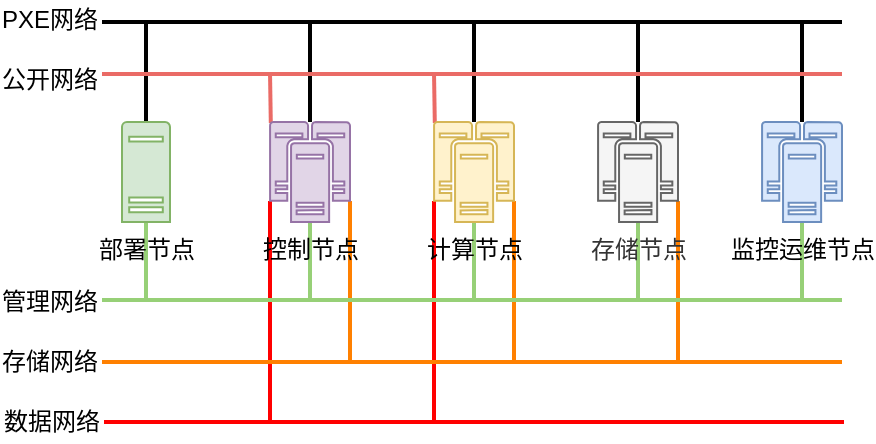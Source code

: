 <mxfile version="10.6.1" type="github"><diagram name="Page-1" id="bfe91b75-5d2c-26a0-9c1d-138518896778"><mxGraphModel dx="758" dy="515" grid="1" gridSize="10" guides="1" tooltips="1" connect="1" arrows="1" fold="1" page="1" pageScale="1" pageWidth="1100" pageHeight="850" background="#ffffff" math="0" shadow="0"><root><mxCell id="0"/><mxCell id="1" parent="0"/><mxCell id="MQb6lEQilxz1ghQQAApS-12" style="rounded=0;orthogonalLoop=1;jettySize=auto;html=1;exitX=0.5;exitY=0;exitDx=0;exitDy=0;exitPerimeter=0;strokeWidth=2;startArrow=none;startFill=0;endArrow=none;endFill=0;" edge="1" parent="1" source="MQb6lEQilxz1ghQQAApS-1"><mxGeometry relative="1" as="geometry"><mxPoint x="132" y="160" as="targetPoint"/></mxGeometry></mxCell><mxCell id="MQb6lEQilxz1ghQQAApS-20" style="edgeStyle=none;rounded=0;orthogonalLoop=1;jettySize=auto;html=1;exitX=0.5;exitY=1;exitDx=0;exitDy=0;exitPerimeter=0;startArrow=none;startFill=0;endArrow=none;endFill=0;strokeColor=#97D077;strokeWidth=2;" edge="1" parent="1" source="MQb6lEQilxz1ghQQAApS-1"><mxGeometry relative="1" as="geometry"><mxPoint x="132" y="300" as="targetPoint"/></mxGeometry></mxCell><mxCell id="MQb6lEQilxz1ghQQAApS-1" value="部署节点" style="shadow=0;dashed=0;html=1;strokeColor=#82b366;labelPosition=center;verticalLabelPosition=bottom;verticalAlign=top;align=center;shape=mxgraph.mscae.enterprise.server_generic;fillColor=#d5e8d4;" vertex="1" parent="1"><mxGeometry x="120" y="210" width="24" height="50" as="geometry"/></mxCell><mxCell id="MQb6lEQilxz1ghQQAApS-14" style="edgeStyle=none;rounded=0;orthogonalLoop=1;jettySize=auto;html=1;exitX=0.5;exitY=0;exitDx=0;exitDy=0;exitPerimeter=0;startArrow=none;startFill=0;endArrow=none;endFill=0;strokeWidth=2;" edge="1" parent="1" source="MQb6lEQilxz1ghQQAApS-6"><mxGeometry relative="1" as="geometry"><mxPoint x="214" y="160" as="targetPoint"/></mxGeometry></mxCell><mxCell id="MQb6lEQilxz1ghQQAApS-21" style="edgeStyle=none;rounded=0;orthogonalLoop=1;jettySize=auto;html=1;exitX=0.5;exitY=1;exitDx=0;exitDy=0;exitPerimeter=0;startArrow=none;startFill=0;endArrow=none;endFill=0;strokeColor=#97D077;strokeWidth=2;" edge="1" parent="1" source="MQb6lEQilxz1ghQQAApS-6"><mxGeometry relative="1" as="geometry"><mxPoint x="214" y="300" as="targetPoint"/></mxGeometry></mxCell><mxCell id="MQb6lEQilxz1ghQQAApS-27" style="edgeStyle=none;rounded=0;orthogonalLoop=1;jettySize=auto;html=1;exitX=1;exitY=0.79;exitDx=0;exitDy=0;exitPerimeter=0;startArrow=none;startFill=0;endArrow=none;endFill=0;strokeColor=#FF8000;strokeWidth=2;" edge="1" parent="1" source="MQb6lEQilxz1ghQQAApS-6"><mxGeometry relative="1" as="geometry"><mxPoint x="234" y="330" as="targetPoint"/></mxGeometry></mxCell><mxCell id="MQb6lEQilxz1ghQQAApS-32" style="edgeStyle=none;rounded=0;orthogonalLoop=1;jettySize=auto;html=1;exitX=0;exitY=0.79;exitDx=0;exitDy=0;exitPerimeter=0;startArrow=none;startFill=0;endArrow=none;endFill=0;strokeColor=#FF0000;strokeWidth=2;" edge="1" parent="1" source="MQb6lEQilxz1ghQQAApS-6"><mxGeometry relative="1" as="geometry"><mxPoint x="194" y="360" as="targetPoint"/></mxGeometry></mxCell><mxCell id="MQb6lEQilxz1ghQQAApS-37" style="edgeStyle=none;rounded=0;orthogonalLoop=1;jettySize=auto;html=1;exitX=0.01;exitY=0.01;exitDx=0;exitDy=0;exitPerimeter=0;startArrow=none;startFill=0;endArrow=none;endFill=0;strokeColor=#EA6B66;strokeWidth=2;" edge="1" parent="1" source="MQb6lEQilxz1ghQQAApS-6"><mxGeometry relative="1" as="geometry"><mxPoint x="194" y="185" as="targetPoint"/></mxGeometry></mxCell><mxCell id="MQb6lEQilxz1ghQQAApS-6" value="控制节点" style="shadow=0;dashed=0;html=1;strokeColor=#9673a6;labelPosition=center;verticalLabelPosition=bottom;verticalAlign=top;align=center;shape=mxgraph.mscae.enterprise.cluster_server;fillColor=#e1d5e7;" vertex="1" parent="1"><mxGeometry x="194" y="210" width="40" height="50" as="geometry"/></mxCell><mxCell id="MQb6lEQilxz1ghQQAApS-15" style="edgeStyle=none;rounded=0;orthogonalLoop=1;jettySize=auto;html=1;exitX=0.5;exitY=0;exitDx=0;exitDy=0;exitPerimeter=0;startArrow=none;startFill=0;endArrow=none;endFill=0;strokeWidth=2;" edge="1" parent="1" source="MQb6lEQilxz1ghQQAApS-7"><mxGeometry relative="1" as="geometry"><mxPoint x="296" y="160" as="targetPoint"/></mxGeometry></mxCell><mxCell id="MQb6lEQilxz1ghQQAApS-22" style="edgeStyle=none;rounded=0;orthogonalLoop=1;jettySize=auto;html=1;exitX=0.5;exitY=1;exitDx=0;exitDy=0;exitPerimeter=0;startArrow=none;startFill=0;endArrow=none;endFill=0;strokeColor=#97D077;strokeWidth=2;" edge="1" parent="1" source="MQb6lEQilxz1ghQQAApS-7"><mxGeometry relative="1" as="geometry"><mxPoint x="296" y="300" as="targetPoint"/></mxGeometry></mxCell><mxCell id="MQb6lEQilxz1ghQQAApS-28" style="edgeStyle=none;rounded=0;orthogonalLoop=1;jettySize=auto;html=1;exitX=1;exitY=0.79;exitDx=0;exitDy=0;exitPerimeter=0;startArrow=none;startFill=0;endArrow=none;endFill=0;strokeColor=#FF8000;strokeWidth=2;" edge="1" parent="1" source="MQb6lEQilxz1ghQQAApS-7"><mxGeometry relative="1" as="geometry"><mxPoint x="316" y="330" as="targetPoint"/></mxGeometry></mxCell><mxCell id="MQb6lEQilxz1ghQQAApS-33" style="edgeStyle=none;rounded=0;orthogonalLoop=1;jettySize=auto;html=1;exitX=0;exitY=0.79;exitDx=0;exitDy=0;exitPerimeter=0;startArrow=none;startFill=0;endArrow=none;endFill=0;strokeColor=#FF0000;strokeWidth=2;" edge="1" parent="1" source="MQb6lEQilxz1ghQQAApS-7"><mxGeometry relative="1" as="geometry"><mxPoint x="276" y="360" as="targetPoint"/></mxGeometry></mxCell><mxCell id="MQb6lEQilxz1ghQQAApS-38" style="edgeStyle=none;rounded=0;orthogonalLoop=1;jettySize=auto;html=1;exitX=0.01;exitY=0.01;exitDx=0;exitDy=0;exitPerimeter=0;startArrow=none;startFill=0;endArrow=none;endFill=0;strokeColor=#EA6B66;strokeWidth=2;" edge="1" parent="1" source="MQb6lEQilxz1ghQQAApS-7"><mxGeometry relative="1" as="geometry"><mxPoint x="276" y="185" as="targetPoint"/></mxGeometry></mxCell><mxCell id="MQb6lEQilxz1ghQQAApS-7" value="计算节点" style="shadow=0;dashed=0;html=1;strokeColor=#d6b656;labelPosition=center;verticalLabelPosition=bottom;verticalAlign=top;align=center;shape=mxgraph.mscae.enterprise.cluster_server;fillColor=#fff2cc;" vertex="1" parent="1"><mxGeometry x="276" y="210" width="40" height="50" as="geometry"/></mxCell><mxCell id="MQb6lEQilxz1ghQQAApS-16" style="edgeStyle=none;rounded=0;orthogonalLoop=1;jettySize=auto;html=1;exitX=0.5;exitY=0;exitDx=0;exitDy=0;exitPerimeter=0;startArrow=none;startFill=0;endArrow=none;endFill=0;strokeWidth=2;" edge="1" parent="1" source="MQb6lEQilxz1ghQQAApS-8"><mxGeometry relative="1" as="geometry"><mxPoint x="378" y="160" as="targetPoint"/></mxGeometry></mxCell><mxCell id="MQb6lEQilxz1ghQQAApS-23" style="edgeStyle=none;rounded=0;orthogonalLoop=1;jettySize=auto;html=1;exitX=0.5;exitY=1;exitDx=0;exitDy=0;exitPerimeter=0;startArrow=none;startFill=0;endArrow=none;endFill=0;strokeColor=#97D077;strokeWidth=2;" edge="1" parent="1" source="MQb6lEQilxz1ghQQAApS-8"><mxGeometry relative="1" as="geometry"><mxPoint x="378" y="300" as="targetPoint"/></mxGeometry></mxCell><mxCell id="MQb6lEQilxz1ghQQAApS-29" style="edgeStyle=none;rounded=0;orthogonalLoop=1;jettySize=auto;html=1;exitX=1;exitY=0.79;exitDx=0;exitDy=0;exitPerimeter=0;startArrow=none;startFill=0;endArrow=none;endFill=0;strokeColor=#FF8000;strokeWidth=2;" edge="1" parent="1" source="MQb6lEQilxz1ghQQAApS-8"><mxGeometry relative="1" as="geometry"><mxPoint x="398" y="330" as="targetPoint"/></mxGeometry></mxCell><mxCell id="MQb6lEQilxz1ghQQAApS-8" value="存储节点" style="shadow=0;dashed=0;html=1;strokeColor=#666666;labelPosition=center;verticalLabelPosition=bottom;verticalAlign=top;align=center;shape=mxgraph.mscae.enterprise.cluster_server;fillColor=#f5f5f5;fontColor=#333333;" vertex="1" parent="1"><mxGeometry x="358" y="210" width="40" height="50" as="geometry"/></mxCell><mxCell id="MQb6lEQilxz1ghQQAApS-9" value="" style="endArrow=none;html=1;strokeWidth=2;" edge="1" parent="1"><mxGeometry width="50" height="50" relative="1" as="geometry"><mxPoint x="110" y="160" as="sourcePoint"/><mxPoint x="480" y="160" as="targetPoint"/><Array as="points"><mxPoint x="270" y="160"/></Array></mxGeometry></mxCell><mxCell id="MQb6lEQilxz1ghQQAApS-10" value="PXE网络" style="text;html=1;strokeColor=none;fillColor=none;align=center;verticalAlign=middle;whiteSpace=wrap;rounded=0;" vertex="1" parent="1"><mxGeometry x="59" y="149" width="50" height="20" as="geometry"/></mxCell><mxCell id="MQb6lEQilxz1ghQQAApS-17" style="edgeStyle=none;rounded=0;orthogonalLoop=1;jettySize=auto;html=1;exitX=0.5;exitY=0;exitDx=0;exitDy=0;exitPerimeter=0;startArrow=none;startFill=0;endArrow=none;endFill=0;strokeWidth=2;" edge="1" parent="1" source="MQb6lEQilxz1ghQQAApS-11"><mxGeometry relative="1" as="geometry"><mxPoint x="460" y="160" as="targetPoint"/></mxGeometry></mxCell><mxCell id="MQb6lEQilxz1ghQQAApS-24" style="edgeStyle=none;rounded=0;orthogonalLoop=1;jettySize=auto;html=1;exitX=0.5;exitY=1;exitDx=0;exitDy=0;exitPerimeter=0;startArrow=none;startFill=0;endArrow=none;endFill=0;strokeColor=#97D077;strokeWidth=2;" edge="1" parent="1" source="MQb6lEQilxz1ghQQAApS-11"><mxGeometry relative="1" as="geometry"><mxPoint x="460" y="300" as="targetPoint"/></mxGeometry></mxCell><mxCell id="MQb6lEQilxz1ghQQAApS-11" value="监控运维节点" style="shadow=0;dashed=0;html=1;strokeColor=#6c8ebf;labelPosition=center;verticalLabelPosition=bottom;verticalAlign=top;align=center;shape=mxgraph.mscae.enterprise.cluster_server;fillColor=#dae8fc;" vertex="1" parent="1"><mxGeometry x="440" y="210" width="40" height="50" as="geometry"/></mxCell><mxCell id="MQb6lEQilxz1ghQQAApS-18" value="" style="endArrow=none;html=1;strokeWidth=2;strokeColor=#97D077;" edge="1" parent="1"><mxGeometry width="50" height="50" relative="1" as="geometry"><mxPoint x="110" y="299" as="sourcePoint"/><mxPoint x="480" y="299" as="targetPoint"/><Array as="points"><mxPoint x="270" y="299"/></Array></mxGeometry></mxCell><mxCell id="MQb6lEQilxz1ghQQAApS-19" value="管理网络" style="text;html=1;strokeColor=none;fillColor=none;align=center;verticalAlign=middle;whiteSpace=wrap;rounded=0;" vertex="1" parent="1"><mxGeometry x="59" y="290" width="50" height="20" as="geometry"/></mxCell><mxCell id="MQb6lEQilxz1ghQQAApS-25" value="" style="endArrow=none;html=1;strokeWidth=2;strokeColor=#FF8000;" edge="1" parent="1"><mxGeometry width="50" height="50" relative="1" as="geometry"><mxPoint x="110" y="330" as="sourcePoint"/><mxPoint x="480" y="330" as="targetPoint"/><Array as="points"><mxPoint x="270" y="330"/></Array></mxGeometry></mxCell><mxCell id="MQb6lEQilxz1ghQQAApS-26" value="存储网络" style="text;html=1;strokeColor=none;fillColor=none;align=center;verticalAlign=middle;whiteSpace=wrap;rounded=0;" vertex="1" parent="1"><mxGeometry x="59" y="320" width="50" height="20" as="geometry"/></mxCell><mxCell id="MQb6lEQilxz1ghQQAApS-30" value="" style="endArrow=none;html=1;strokeWidth=2;strokeColor=#FF0000;" edge="1" parent="1"><mxGeometry width="50" height="50" relative="1" as="geometry"><mxPoint x="111" y="360" as="sourcePoint"/><mxPoint x="481" y="360" as="targetPoint"/><Array as="points"><mxPoint x="271" y="360"/></Array></mxGeometry></mxCell><mxCell id="MQb6lEQilxz1ghQQAApS-31" value="数据网络" style="text;html=1;strokeColor=none;fillColor=none;align=center;verticalAlign=middle;whiteSpace=wrap;rounded=0;" vertex="1" parent="1"><mxGeometry x="60" y="350" width="50" height="20" as="geometry"/></mxCell><mxCell id="MQb6lEQilxz1ghQQAApS-34" value="" style="endArrow=none;html=1;strokeWidth=2;strokeColor=#EA6B66;" edge="1" parent="1"><mxGeometry width="50" height="50" relative="1" as="geometry"><mxPoint x="110" y="186" as="sourcePoint"/><mxPoint x="480" y="186" as="targetPoint"/><Array as="points"><mxPoint x="270" y="186"/></Array></mxGeometry></mxCell><mxCell id="MQb6lEQilxz1ghQQAApS-35" value="公开网络" style="text;html=1;strokeColor=none;fillColor=none;align=center;verticalAlign=middle;whiteSpace=wrap;rounded=0;" vertex="1" parent="1"><mxGeometry x="59" y="179" width="50" height="20" as="geometry"/></mxCell></root></mxGraphModel></diagram></mxfile>